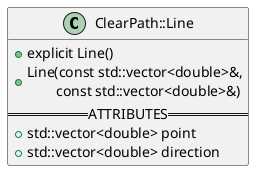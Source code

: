 @startuml(id=rvoline)

class ClearPath::Line {
  +explicit Line()
  +Line(const std::vector<double>&,\n\tconst std::vector<double>&)
  ==ATTRIBUTES==
  +std::vector<double> point
  +std::vector<double> direction
}

@enduml

@startuml(id=rvo)

class ClearPath::RVO {
  ==FUNCTIONS==
  +{static} double vectorProduct(const std::vector<double>&,\n\tconst std::vector<double>&)
  +{static} std::vector<double> vectorSubstract(const std::vector<double>&,\n\tstd::vector<double>&)
  +{static} double det2D(const std::vector<double>&,\n\tstd::vector<double>&)
  +{static} std::vector<double> scalarProduct(std::vector<double>, double)
  +{static} int checkCollision(const std::vector<Line>&,\n\t double,\n\t const std::vector<double>&,\n\t bool,\n\t std::vector<double>&)
  +{static} std::vector<double> collisionFreeVelocity(const std::vector<Line>&,\n\t int,\n\t double,\n\t int,\n\t std::vector<double>&)
  -{static} bool avoidCollisionWithLine(std::vector<Line>&,\n\t int,\n\t double,\n\t const std::vector<double>&,\n\t bool,\n\t std::vector<double>&)
  ==ATTRIBUTES==
  -{static} const double EPSILON = 0.00001
}

@enduml
